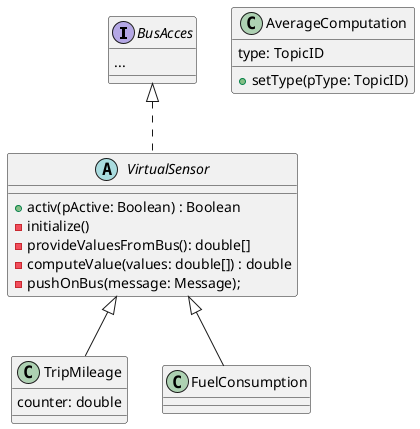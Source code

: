 Component diagram 2

@startuml

interface BusAcces{
	...
}

abstract class VirtualSensor {
	+activ(pActive: Boolean) : Boolean
	-initialize()
	-provideValuesFromBus(): double[]
	-computeValue(values: double[]) : double
	-pushOnBus(message: Message);
}

class AverageComputation {
	type: TopicID
	+setType(pType: TopicID)
}

class TripMileage {
	counter: double
}


VirtualSensor <|-- FuelConsumption
VirtualSensor <|-- TripMileage


BusAcces <|.. VirtualSensor

@enduml

